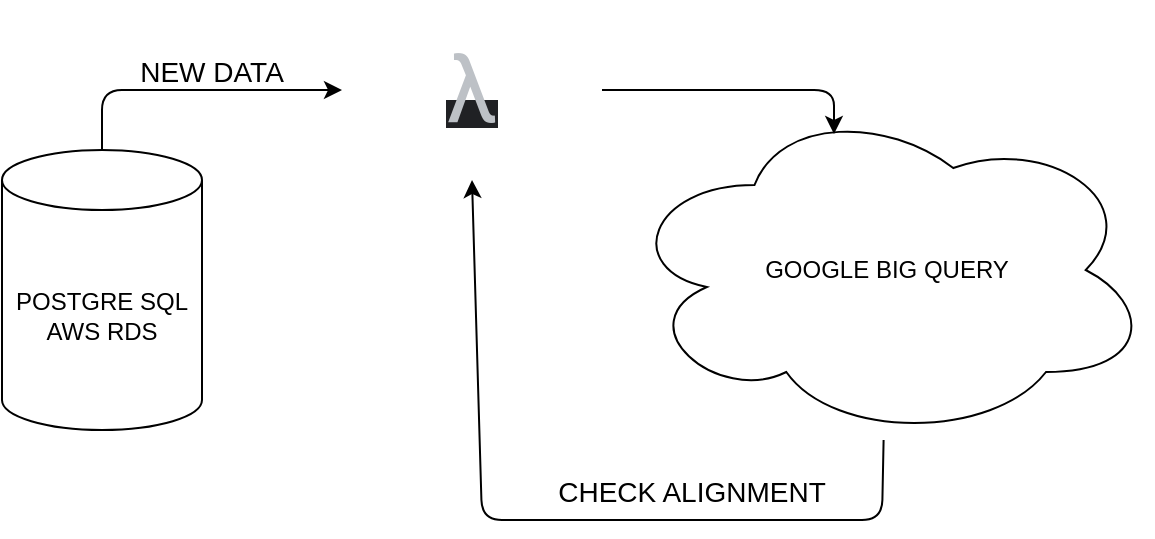 <mxfile>
    <diagram id="zpp0sHbd9jg4cmAZJe1p" name="Page-1">
        <mxGraphModel dx="889" dy="566" grid="1" gridSize="10" guides="1" tooltips="1" connect="1" arrows="1" fold="1" page="1" pageScale="1" pageWidth="850" pageHeight="1100" math="0" shadow="0">
            <root>
                <mxCell id="0"/>
                <mxCell id="1" parent="0"/>
                <mxCell id="6" style="edgeStyle=none;html=1;entryX=0;entryY=0.5;entryDx=0;entryDy=0;fontSize=46;" edge="1" parent="1" source="2" target="5">
                    <mxGeometry relative="1" as="geometry">
                        <Array as="points">
                            <mxPoint x="130" y="85"/>
                        </Array>
                    </mxGeometry>
                </mxCell>
                <mxCell id="2" value="POSTGRE SQL&lt;br&gt;AWS RDS" style="shape=cylinder3;whiteSpace=wrap;html=1;boundedLbl=1;backgroundOutline=1;size=15;" vertex="1" parent="1">
                    <mxGeometry x="80" y="115" width="100" height="140" as="geometry"/>
                </mxCell>
                <mxCell id="10" style="edgeStyle=none;html=1;entryX=0.5;entryY=1;entryDx=0;entryDy=0;fontSize=14;" edge="1" parent="1" source="3" target="5">
                    <mxGeometry relative="1" as="geometry">
                        <Array as="points">
                            <mxPoint x="520" y="300"/>
                            <mxPoint x="320" y="300"/>
                        </Array>
                    </mxGeometry>
                </mxCell>
                <mxCell id="3" value="GOOGLE BIG QUERY" style="ellipse;shape=cloud;whiteSpace=wrap;html=1;" vertex="1" parent="1">
                    <mxGeometry x="390" y="90" width="265" height="170" as="geometry"/>
                </mxCell>
                <mxCell id="9" style="edgeStyle=none;html=1;entryX=0.4;entryY=0.1;entryDx=0;entryDy=0;entryPerimeter=0;fontSize=14;" edge="1" parent="1" source="5" target="3">
                    <mxGeometry relative="1" as="geometry">
                        <Array as="points">
                            <mxPoint x="496" y="85"/>
                        </Array>
                    </mxGeometry>
                </mxCell>
                <mxCell id="5" value="&lt;span style=&quot;color: rgb(189 , 193 , 198) ; font-family: &amp;#34;roboto&amp;#34; , &amp;#34;arial&amp;#34; , sans-serif ; font-style: normal ; font-weight: 400 ; letter-spacing: normal ; text-indent: 0px ; text-transform: none ; word-spacing: 0px ; background-color: rgb(32 , 33 , 36) ; display: inline ; float: none&quot;&gt;&lt;font style=&quot;font-size: 46px&quot;&gt;λ&lt;/font&gt;&lt;/span&gt;" style="text;html=1;strokeColor=none;fillColor=none;align=center;verticalAlign=middle;whiteSpace=wrap;rounded=0;" vertex="1" parent="1">
                    <mxGeometry x="250" y="40" width="130" height="90" as="geometry"/>
                </mxCell>
                <mxCell id="8" value="&lt;font style=&quot;font-size: 14px&quot;&gt;NEW DATA&lt;/font&gt;" style="text;html=1;strokeColor=none;fillColor=none;align=center;verticalAlign=middle;whiteSpace=wrap;rounded=0;fontSize=16;" vertex="1" parent="1">
                    <mxGeometry x="130" y="60" width="110" height="30" as="geometry"/>
                </mxCell>
                <mxCell id="11" value="&lt;font style=&quot;font-size: 14px&quot;&gt;CHECK ALIGNMENT&lt;/font&gt;" style="text;html=1;strokeColor=none;fillColor=none;align=center;verticalAlign=middle;whiteSpace=wrap;rounded=0;fontSize=16;" vertex="1" parent="1">
                    <mxGeometry x="345" y="270" width="160" height="30" as="geometry"/>
                </mxCell>
            </root>
        </mxGraphModel>
    </diagram>
</mxfile>